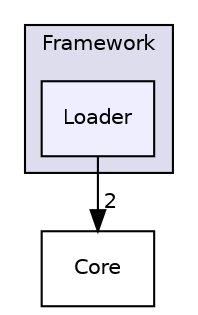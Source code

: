 digraph G {
  compound=true
  node [ fontsize="10", fontname="Helvetica"];
  edge [ labelfontsize="10", labelfontname="Helvetica"];
  subgraph clusterdir_c16df085c44558d172d971f9e77068f0 {
    graph [ bgcolor="#ddddee", pencolor="black", label="Framework" fontname="Helvetica", fontsize="10", URL="dir_c16df085c44558d172d971f9e77068f0.html"]
  dir_8adcf1e6b12b0933ad843c81fb38f102 [shape=box, label="Loader", style="filled", fillcolor="#eeeeff", pencolor="black", URL="dir_8adcf1e6b12b0933ad843c81fb38f102.html"];
  }
  dir_18e810e4117992965d590bf395a39555 [shape=box label="Core" URL="dir_18e810e4117992965d590bf395a39555.html"];
  dir_8adcf1e6b12b0933ad843c81fb38f102->dir_18e810e4117992965d590bf395a39555 [headlabel="2", labeldistance=1.5 headhref="dir_000004_000001.html"];
}
